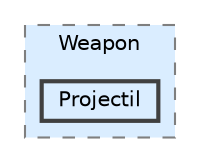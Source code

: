 digraph "Q:/IdleWave/Projet/Assets/Scripts/RogueGenesia/Survival/Weapon/Projectil"
{
 // LATEX_PDF_SIZE
  bgcolor="transparent";
  edge [fontname=Helvetica,fontsize=10,labelfontname=Helvetica,labelfontsize=10];
  node [fontname=Helvetica,fontsize=10,shape=box,height=0.2,width=0.4];
  compound=true
  subgraph clusterdir_9a55c8360f29f1597692ee7f102bfb3c {
    graph [ bgcolor="#daedff", pencolor="grey50", label="Weapon", fontname=Helvetica,fontsize=10 style="filled,dashed", URL="dir_9a55c8360f29f1597692ee7f102bfb3c.html",tooltip=""]
  dir_7377d056962abb6c231b2be32339b00b [label="Projectil", fillcolor="#daedff", color="grey25", style="filled,bold", URL="dir_7377d056962abb6c231b2be32339b00b.html",tooltip=""];
  }
}
